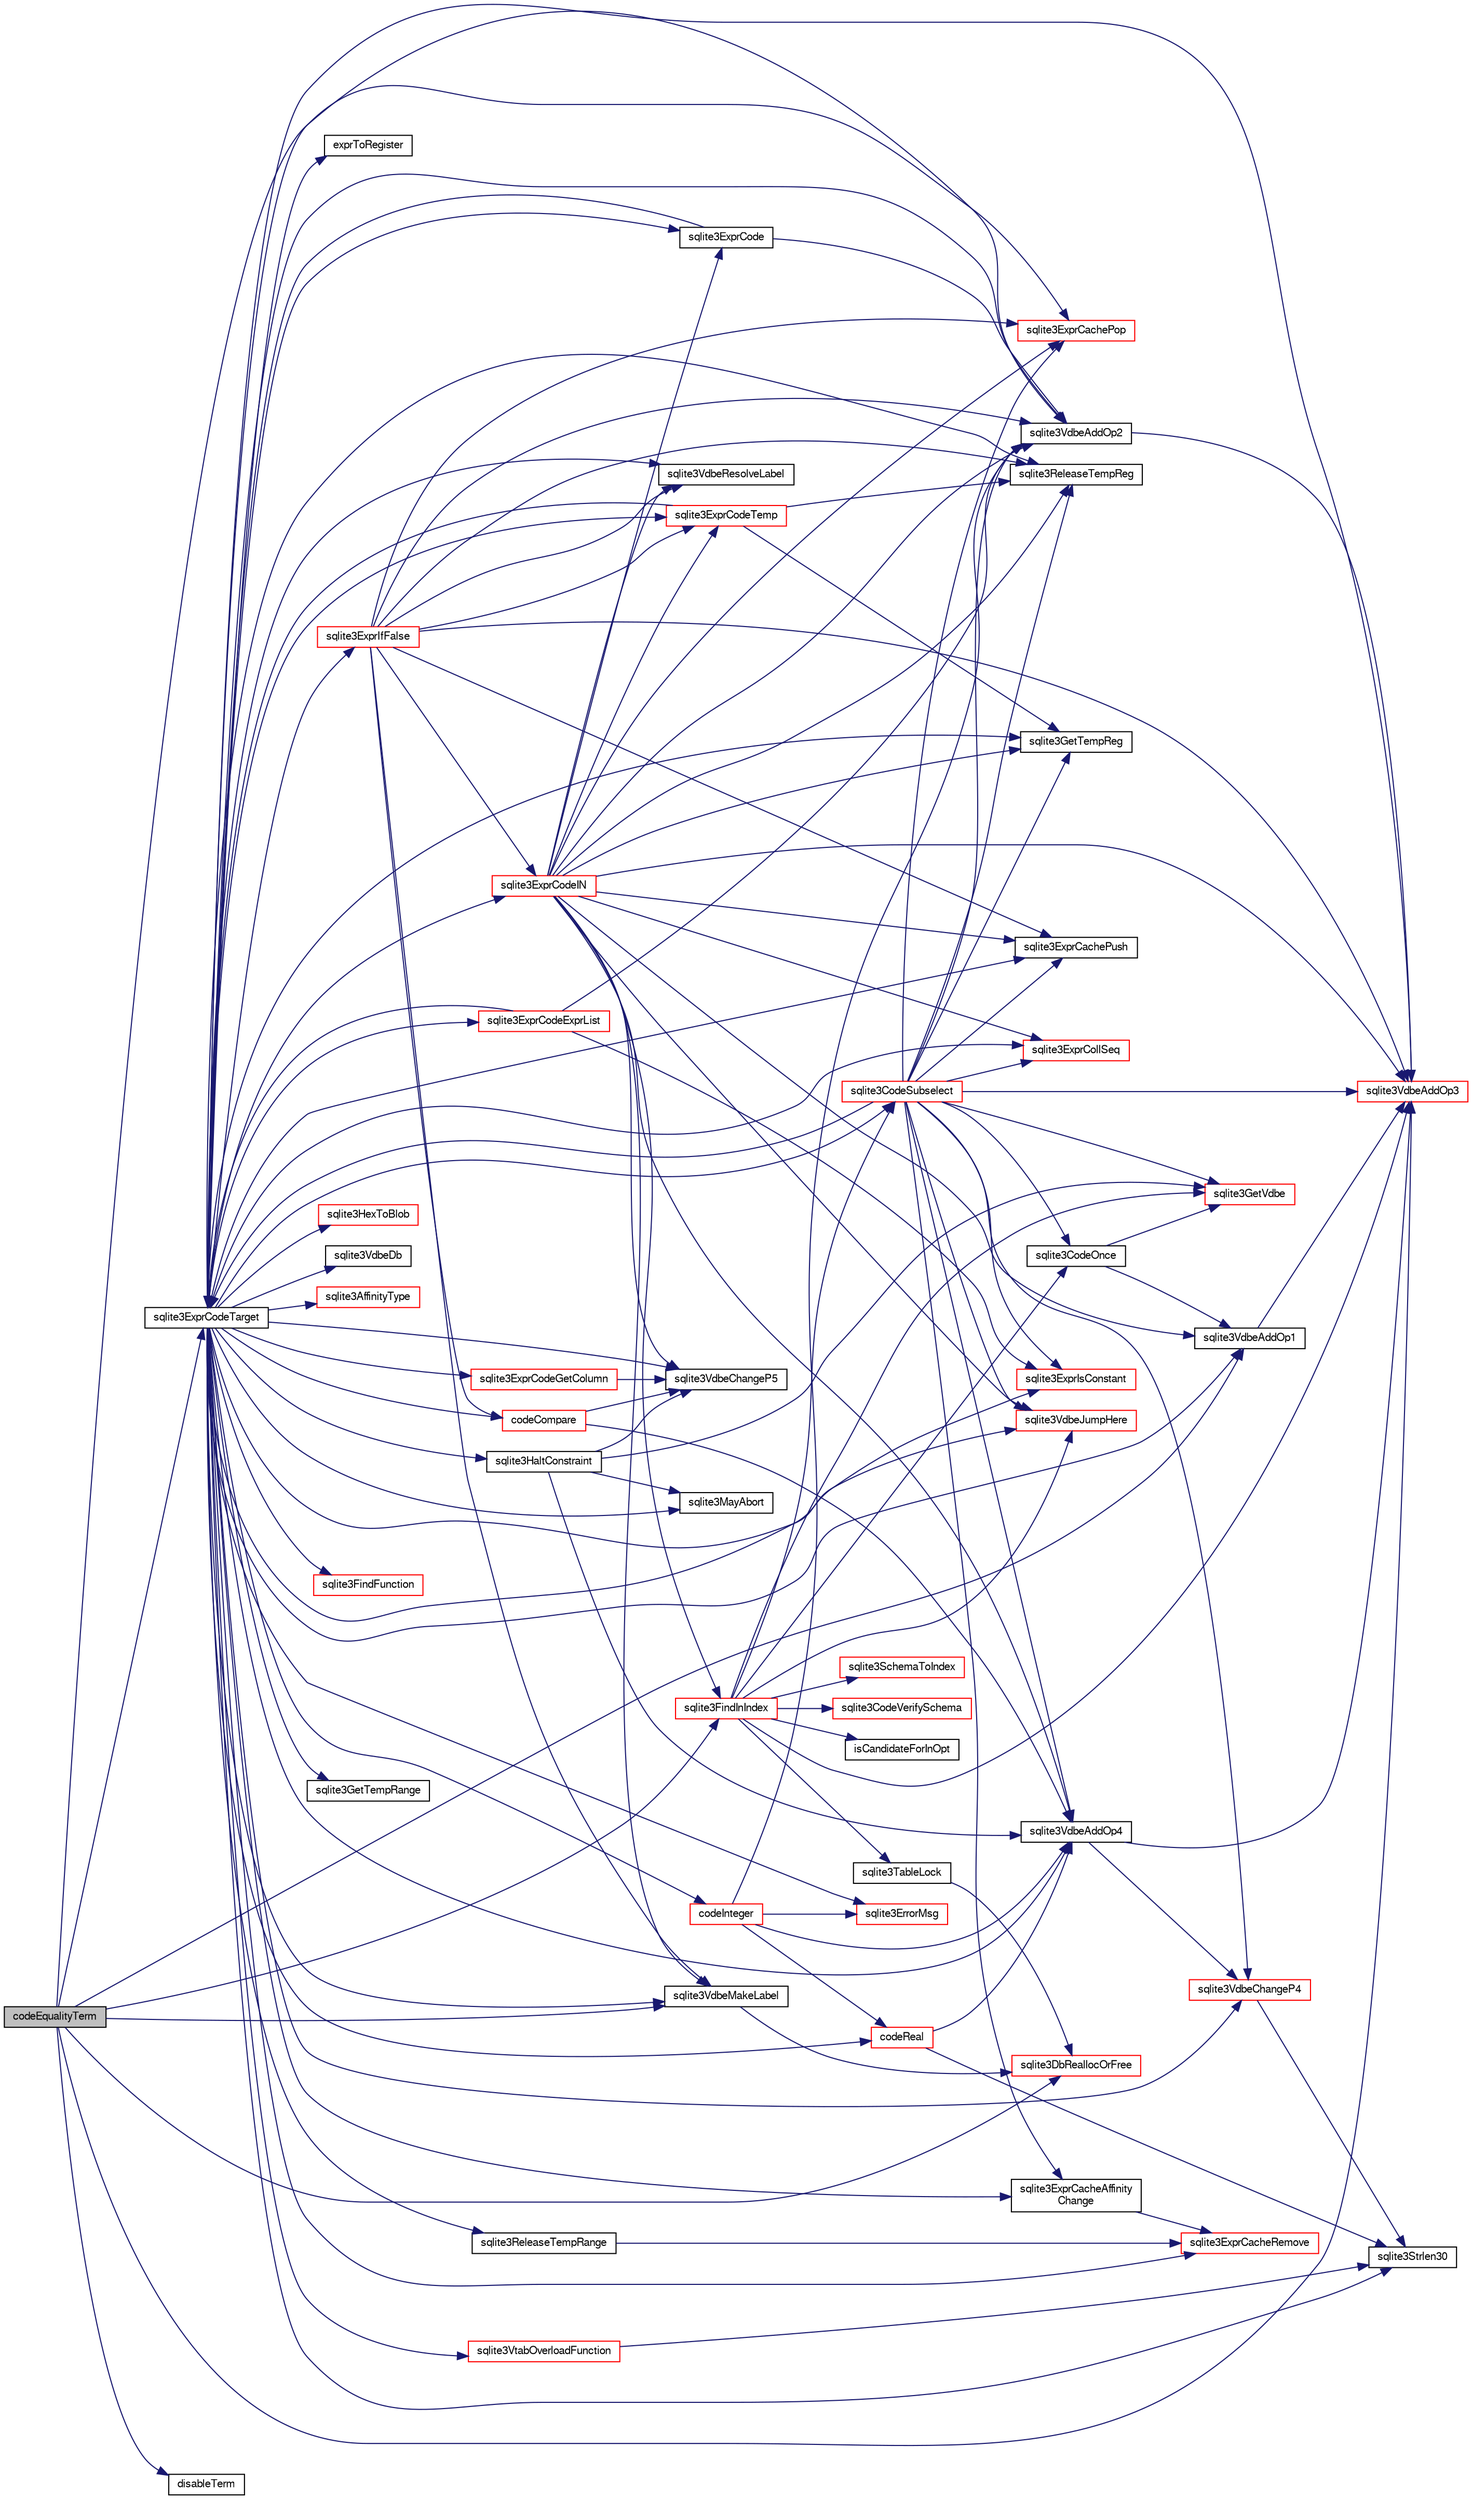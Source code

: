 digraph "codeEqualityTerm"
{
  edge [fontname="FreeSans",fontsize="10",labelfontname="FreeSans",labelfontsize="10"];
  node [fontname="FreeSans",fontsize="10",shape=record];
  rankdir="LR";
  Node51975 [label="codeEqualityTerm",height=0.2,width=0.4,color="black", fillcolor="grey75", style="filled", fontcolor="black"];
  Node51975 -> Node51976 [color="midnightblue",fontsize="10",style="solid",fontname="FreeSans"];
  Node51976 [label="sqlite3ExprCodeTarget",height=0.2,width=0.4,color="black", fillcolor="white", style="filled",URL="$sqlite3_8c.html#a4f308397a0a3ed299ed31aaa1ae2a293"];
  Node51976 -> Node51977 [color="midnightblue",fontsize="10",style="solid",fontname="FreeSans"];
  Node51977 [label="sqlite3VdbeAddOp3",height=0.2,width=0.4,color="red", fillcolor="white", style="filled",URL="$sqlite3_8c.html#a29b4560b019211a73e1478cec7468345"];
  Node51976 -> Node52261 [color="midnightblue",fontsize="10",style="solid",fontname="FreeSans"];
  Node52261 [label="sqlite3ExprCodeGetColumn",height=0.2,width=0.4,color="red", fillcolor="white", style="filled",URL="$sqlite3_8c.html#a053723da492b5bb45cb8df75c733155d"];
  Node52261 -> Node52320 [color="midnightblue",fontsize="10",style="solid",fontname="FreeSans"];
  Node52320 [label="sqlite3VdbeChangeP5",height=0.2,width=0.4,color="black", fillcolor="white", style="filled",URL="$sqlite3_8c.html#a4dde2e4087eda945511b05d667050740"];
  Node51976 -> Node52322 [color="midnightblue",fontsize="10",style="solid",fontname="FreeSans"];
  Node52322 [label="codeInteger",height=0.2,width=0.4,color="red", fillcolor="white", style="filled",URL="$sqlite3_8c.html#aed36006f29dec5c2f70f13c970ce6961"];
  Node52322 -> Node52264 [color="midnightblue",fontsize="10",style="solid",fontname="FreeSans"];
  Node52264 [label="sqlite3VdbeAddOp2",height=0.2,width=0.4,color="black", fillcolor="white", style="filled",URL="$sqlite3_8c.html#ae87204d7b069da19e4db0404c6deaae5"];
  Node52264 -> Node51977 [color="midnightblue",fontsize="10",style="solid",fontname="FreeSans"];
  Node52322 -> Node52325 [color="midnightblue",fontsize="10",style="solid",fontname="FreeSans"];
  Node52325 [label="sqlite3VdbeAddOp4",height=0.2,width=0.4,color="black", fillcolor="white", style="filled",URL="$sqlite3_8c.html#a739d7a47b1c11779283b7797ea7e1d4d"];
  Node52325 -> Node51977 [color="midnightblue",fontsize="10",style="solid",fontname="FreeSans"];
  Node52325 -> Node52313 [color="midnightblue",fontsize="10",style="solid",fontname="FreeSans"];
  Node52313 [label="sqlite3VdbeChangeP4",height=0.2,width=0.4,color="red", fillcolor="white", style="filled",URL="$sqlite3_8c.html#add0d891a062d044a0c7e6fc072702830"];
  Node52313 -> Node52043 [color="midnightblue",fontsize="10",style="solid",fontname="FreeSans"];
  Node52043 [label="sqlite3Strlen30",height=0.2,width=0.4,color="black", fillcolor="white", style="filled",URL="$sqlite3_8c.html#a3dcd80ba41f1a308193dee74857b62a7"];
  Node52322 -> Node52302 [color="midnightblue",fontsize="10",style="solid",fontname="FreeSans"];
  Node52302 [label="sqlite3ErrorMsg",height=0.2,width=0.4,color="red", fillcolor="white", style="filled",URL="$sqlite3_8c.html#aee2798e173651adae0f9c85469f3457d"];
  Node52322 -> Node52326 [color="midnightblue",fontsize="10",style="solid",fontname="FreeSans"];
  Node52326 [label="codeReal",height=0.2,width=0.4,color="red", fillcolor="white", style="filled",URL="$sqlite3_8c.html#a1f691989c09f7dfea94ec2b60c6b70bd"];
  Node52326 -> Node52043 [color="midnightblue",fontsize="10",style="solid",fontname="FreeSans"];
  Node52326 -> Node52325 [color="midnightblue",fontsize="10",style="solid",fontname="FreeSans"];
  Node51976 -> Node52326 [color="midnightblue",fontsize="10",style="solid",fontname="FreeSans"];
  Node51976 -> Node52325 [color="midnightblue",fontsize="10",style="solid",fontname="FreeSans"];
  Node51976 -> Node52264 [color="midnightblue",fontsize="10",style="solid",fontname="FreeSans"];
  Node51976 -> Node52043 [color="midnightblue",fontsize="10",style="solid",fontname="FreeSans"];
  Node51976 -> Node52304 [color="midnightblue",fontsize="10",style="solid",fontname="FreeSans"];
  Node52304 [label="sqlite3HexToBlob",height=0.2,width=0.4,color="red", fillcolor="white", style="filled",URL="$sqlite3_8c.html#a6ef78c15c318f47aedcab51f590de78d"];
  Node51976 -> Node52268 [color="midnightblue",fontsize="10",style="solid",fontname="FreeSans"];
  Node52268 [label="sqlite3VdbeDb",height=0.2,width=0.4,color="black", fillcolor="white", style="filled",URL="$sqlite3_8c.html#a6cb1b36e2823fc3eff25dc162f71f28b"];
  Node51976 -> Node52313 [color="midnightblue",fontsize="10",style="solid",fontname="FreeSans"];
  Node51976 -> Node52271 [color="midnightblue",fontsize="10",style="solid",fontname="FreeSans"];
  Node52271 [label="sqlite3AffinityType",height=0.2,width=0.4,color="red", fillcolor="white", style="filled",URL="$sqlite3_8c.html#ad3b6641027549ec6634f6239256676bd"];
  Node51976 -> Node52327 [color="midnightblue",fontsize="10",style="solid",fontname="FreeSans"];
  Node52327 [label="sqlite3ExprCacheAffinity\lChange",height=0.2,width=0.4,color="black", fillcolor="white", style="filled",URL="$sqlite3_8c.html#ae2ddbefd00ac32ed8a46309e7dc19a2e"];
  Node52327 -> Node52328 [color="midnightblue",fontsize="10",style="solid",fontname="FreeSans"];
  Node52328 [label="sqlite3ExprCacheRemove",height=0.2,width=0.4,color="red", fillcolor="white", style="filled",URL="$sqlite3_8c.html#a8b53d9568d9b40b6fc39428b3a19bc5d"];
  Node51976 -> Node52330 [color="midnightblue",fontsize="10",style="solid",fontname="FreeSans"];
  Node52330 [label="sqlite3ExprCodeTemp",height=0.2,width=0.4,color="red", fillcolor="white", style="filled",URL="$sqlite3_8c.html#a3bc5c1ccb3c5851847e2aeb4a84ae1fc"];
  Node52330 -> Node52992 [color="midnightblue",fontsize="10",style="solid",fontname="FreeSans"];
  Node52992 [label="sqlite3GetTempReg",height=0.2,width=0.4,color="black", fillcolor="white", style="filled",URL="$sqlite3_8c.html#ab58586b4abaefcc5df42af9d1e84d8fb"];
  Node52330 -> Node51976 [color="midnightblue",fontsize="10",style="solid",fontname="FreeSans"];
  Node52330 -> Node52993 [color="midnightblue",fontsize="10",style="solid",fontname="FreeSans"];
  Node52993 [label="sqlite3ReleaseTempReg",height=0.2,width=0.4,color="black", fillcolor="white", style="filled",URL="$sqlite3_8c.html#a48d55dce63ac590c3b0fc464abb67ad7"];
  Node51976 -> Node52994 [color="midnightblue",fontsize="10",style="solid",fontname="FreeSans"];
  Node52994 [label="codeCompare",height=0.2,width=0.4,color="red", fillcolor="white", style="filled",URL="$sqlite3_8c.html#a8cca26a71db22ffabf292736aefd31a9"];
  Node52994 -> Node52325 [color="midnightblue",fontsize="10",style="solid",fontname="FreeSans"];
  Node52994 -> Node52320 [color="midnightblue",fontsize="10",style="solid",fontname="FreeSans"];
  Node51976 -> Node52319 [color="midnightblue",fontsize="10",style="solid",fontname="FreeSans"];
  Node52319 [label="sqlite3VdbeAddOp1",height=0.2,width=0.4,color="black", fillcolor="white", style="filled",URL="$sqlite3_8c.html#a6207112b1851d7e7d76e887ef6d72d5a"];
  Node52319 -> Node51977 [color="midnightblue",fontsize="10",style="solid",fontname="FreeSans"];
  Node51976 -> Node53001 [color="midnightblue",fontsize="10",style="solid",fontname="FreeSans"];
  Node53001 [label="sqlite3VdbeJumpHere",height=0.2,width=0.4,color="red", fillcolor="white", style="filled",URL="$sqlite3_8c.html#a95562175c9105ba0abe1d4dc6f8a39d4"];
  Node51976 -> Node52302 [color="midnightblue",fontsize="10",style="solid",fontname="FreeSans"];
  Node51976 -> Node53003 [color="midnightblue",fontsize="10",style="solid",fontname="FreeSans"];
  Node53003 [label="sqlite3FindFunction",height=0.2,width=0.4,color="red", fillcolor="white", style="filled",URL="$sqlite3_8c.html#a5138472d62a50ed750b51d3b3f19d954"];
  Node51976 -> Node53005 [color="midnightblue",fontsize="10",style="solid",fontname="FreeSans"];
  Node53005 [label="sqlite3VdbeMakeLabel",height=0.2,width=0.4,color="black", fillcolor="white", style="filled",URL="$sqlite3_8c.html#acf57ce8fb6f3c634375c019f5ebe66f6"];
  Node53005 -> Node52051 [color="midnightblue",fontsize="10",style="solid",fontname="FreeSans"];
  Node52051 [label="sqlite3DbReallocOrFree",height=0.2,width=0.4,color="red", fillcolor="white", style="filled",URL="$sqlite3_8c.html#a532a9fd62eeb46b61885a0fff075231c"];
  Node51976 -> Node53006 [color="midnightblue",fontsize="10",style="solid",fontname="FreeSans"];
  Node53006 [label="sqlite3ExprCode",height=0.2,width=0.4,color="black", fillcolor="white", style="filled",URL="$sqlite3_8c.html#a75f270fb0b111b86924cca4ea507b417"];
  Node53006 -> Node52264 [color="midnightblue",fontsize="10",style="solid",fontname="FreeSans"];
  Node53006 -> Node51976 [color="midnightblue",fontsize="10",style="solid",fontname="FreeSans"];
  Node51976 -> Node52328 [color="midnightblue",fontsize="10",style="solid",fontname="FreeSans"];
  Node51976 -> Node53007 [color="midnightblue",fontsize="10",style="solid",fontname="FreeSans"];
  Node53007 [label="sqlite3ExprCachePush",height=0.2,width=0.4,color="black", fillcolor="white", style="filled",URL="$sqlite3_8c.html#a90233ce12875e170a87746ef3fa1d691"];
  Node51976 -> Node53008 [color="midnightblue",fontsize="10",style="solid",fontname="FreeSans"];
  Node53008 [label="sqlite3ExprCachePop",height=0.2,width=0.4,color="red", fillcolor="white", style="filled",URL="$sqlite3_8c.html#afc801698332f063ac2e24fa5856939c6"];
  Node51976 -> Node53009 [color="midnightblue",fontsize="10",style="solid",fontname="FreeSans"];
  Node53009 [label="sqlite3VdbeResolveLabel",height=0.2,width=0.4,color="black", fillcolor="white", style="filled",URL="$sqlite3_8c.html#a0a86f82356e392d9a84a008559c1aeeb"];
  Node51976 -> Node53010 [color="midnightblue",fontsize="10",style="solid",fontname="FreeSans"];
  Node53010 [label="sqlite3ExprIsConstant",height=0.2,width=0.4,color="red", fillcolor="white", style="filled",URL="$sqlite3_8c.html#a5612940e28d7d8f6994f756d0b8d9e3a"];
  Node51976 -> Node52996 [color="midnightblue",fontsize="10",style="solid",fontname="FreeSans"];
  Node52996 [label="sqlite3ExprCollSeq",height=0.2,width=0.4,color="red", fillcolor="white", style="filled",URL="$sqlite3_8c.html#af36e271ed5ce13d4f2d088a766529574"];
  Node51976 -> Node53011 [color="midnightblue",fontsize="10",style="solid",fontname="FreeSans"];
  Node53011 [label="sqlite3GetTempRange",height=0.2,width=0.4,color="black", fillcolor="white", style="filled",URL="$sqlite3_8c.html#a75c8f9ab8d6f3d1dfe6fe777928fba61"];
  Node51976 -> Node53012 [color="midnightblue",fontsize="10",style="solid",fontname="FreeSans"];
  Node53012 [label="sqlite3ExprCodeExprList",height=0.2,width=0.4,color="red", fillcolor="white", style="filled",URL="$sqlite3_8c.html#a05b2b3dc3de7565de24eb3a2ff4e9566"];
  Node53012 -> Node53010 [color="midnightblue",fontsize="10",style="solid",fontname="FreeSans"];
  Node53012 -> Node51976 [color="midnightblue",fontsize="10",style="solid",fontname="FreeSans"];
  Node53012 -> Node52264 [color="midnightblue",fontsize="10",style="solid",fontname="FreeSans"];
  Node51976 -> Node53014 [color="midnightblue",fontsize="10",style="solid",fontname="FreeSans"];
  Node53014 [label="sqlite3VtabOverloadFunction",height=0.2,width=0.4,color="red", fillcolor="white", style="filled",URL="$sqlite3_8c.html#a0098c859c26e3bf31c4e0ccc28a383e3"];
  Node53014 -> Node52043 [color="midnightblue",fontsize="10",style="solid",fontname="FreeSans"];
  Node51976 -> Node52320 [color="midnightblue",fontsize="10",style="solid",fontname="FreeSans"];
  Node51976 -> Node53015 [color="midnightblue",fontsize="10",style="solid",fontname="FreeSans"];
  Node53015 [label="sqlite3ReleaseTempRange",height=0.2,width=0.4,color="black", fillcolor="white", style="filled",URL="$sqlite3_8c.html#ac6e5c116ee77134890c274aeeef6196d"];
  Node53015 -> Node52328 [color="midnightblue",fontsize="10",style="solid",fontname="FreeSans"];
  Node51976 -> Node53016 [color="midnightblue",fontsize="10",style="solid",fontname="FreeSans"];
  Node53016 [label="sqlite3CodeSubselect",height=0.2,width=0.4,color="red", fillcolor="white", style="filled",URL="$sqlite3_8c.html#aa69b46d2204a1d1b110107a1be12ee0c"];
  Node53016 -> Node53017 [color="midnightblue",fontsize="10",style="solid",fontname="FreeSans"];
  Node53017 [label="sqlite3GetVdbe",height=0.2,width=0.4,color="red", fillcolor="white", style="filled",URL="$sqlite3_8c.html#a76b721dcd00b0587308547594cb6c1f4"];
  Node53016 -> Node53007 [color="midnightblue",fontsize="10",style="solid",fontname="FreeSans"];
  Node53016 -> Node53020 [color="midnightblue",fontsize="10",style="solid",fontname="FreeSans"];
  Node53020 [label="sqlite3CodeOnce",height=0.2,width=0.4,color="black", fillcolor="white", style="filled",URL="$sqlite3_8c.html#a5ecd5f72b70f6492237c62035890eaf3"];
  Node53020 -> Node53017 [color="midnightblue",fontsize="10",style="solid",fontname="FreeSans"];
  Node53020 -> Node52319 [color="midnightblue",fontsize="10",style="solid",fontname="FreeSans"];
  Node53016 -> Node52325 [color="midnightblue",fontsize="10",style="solid",fontname="FreeSans"];
  Node53016 -> Node52264 [color="midnightblue",fontsize="10",style="solid",fontname="FreeSans"];
  Node53016 -> Node52996 [color="midnightblue",fontsize="10",style="solid",fontname="FreeSans"];
  Node53016 -> Node52992 [color="midnightblue",fontsize="10",style="solid",fontname="FreeSans"];
  Node53016 -> Node53010 [color="midnightblue",fontsize="10",style="solid",fontname="FreeSans"];
  Node53016 -> Node51977 [color="midnightblue",fontsize="10",style="solid",fontname="FreeSans"];
  Node53016 -> Node51976 [color="midnightblue",fontsize="10",style="solid",fontname="FreeSans"];
  Node53016 -> Node52327 [color="midnightblue",fontsize="10",style="solid",fontname="FreeSans"];
  Node53016 -> Node52993 [color="midnightblue",fontsize="10",style="solid",fontname="FreeSans"];
  Node53016 -> Node52313 [color="midnightblue",fontsize="10",style="solid",fontname="FreeSans"];
  Node53016 -> Node53001 [color="midnightblue",fontsize="10",style="solid",fontname="FreeSans"];
  Node53016 -> Node53008 [color="midnightblue",fontsize="10",style="solid",fontname="FreeSans"];
  Node51976 -> Node53141 [color="midnightblue",fontsize="10",style="solid",fontname="FreeSans"];
  Node53141 [label="sqlite3ExprCodeIN",height=0.2,width=0.4,color="red", fillcolor="white", style="filled",URL="$sqlite3_8c.html#ad9cf4f5b5ffb90c24a4a0900c8626193"];
  Node53141 -> Node53142 [color="midnightblue",fontsize="10",style="solid",fontname="FreeSans"];
  Node53142 [label="sqlite3FindInIndex",height=0.2,width=0.4,color="red", fillcolor="white", style="filled",URL="$sqlite3_8c.html#af7d8c56ab0231f44bb5f87b3fafeffb2"];
  Node53142 -> Node53017 [color="midnightblue",fontsize="10",style="solid",fontname="FreeSans"];
  Node53142 -> Node53143 [color="midnightblue",fontsize="10",style="solid",fontname="FreeSans"];
  Node53143 [label="isCandidateForInOpt",height=0.2,width=0.4,color="black", fillcolor="white", style="filled",URL="$sqlite3_8c.html#aab218bb4041dbddd76b1a0da6880797e"];
  Node53142 -> Node52969 [color="midnightblue",fontsize="10",style="solid",fontname="FreeSans"];
  Node52969 [label="sqlite3SchemaToIndex",height=0.2,width=0.4,color="red", fillcolor="white", style="filled",URL="$sqlite3_8c.html#ad9ef77a42022f1f8c8ab71b5761f5134"];
  Node53142 -> Node53144 [color="midnightblue",fontsize="10",style="solid",fontname="FreeSans"];
  Node53144 [label="sqlite3CodeVerifySchema",height=0.2,width=0.4,color="red", fillcolor="white", style="filled",URL="$sqlite3_8c.html#ad9d8708d96f8416ec59ebf41c57000f9"];
  Node53142 -> Node53146 [color="midnightblue",fontsize="10",style="solid",fontname="FreeSans"];
  Node53146 [label="sqlite3TableLock",height=0.2,width=0.4,color="black", fillcolor="white", style="filled",URL="$sqlite3_8c.html#a13be5e81f379c515f270f6f2a3bb63a7"];
  Node53146 -> Node52051 [color="midnightblue",fontsize="10",style="solid",fontname="FreeSans"];
  Node53142 -> Node53020 [color="midnightblue",fontsize="10",style="solid",fontname="FreeSans"];
  Node53142 -> Node53001 [color="midnightblue",fontsize="10",style="solid",fontname="FreeSans"];
  Node53142 -> Node51977 [color="midnightblue",fontsize="10",style="solid",fontname="FreeSans"];
  Node53142 -> Node53016 [color="midnightblue",fontsize="10",style="solid",fontname="FreeSans"];
  Node53141 -> Node53007 [color="midnightblue",fontsize="10",style="solid",fontname="FreeSans"];
  Node53141 -> Node52992 [color="midnightblue",fontsize="10",style="solid",fontname="FreeSans"];
  Node53141 -> Node53006 [color="midnightblue",fontsize="10",style="solid",fontname="FreeSans"];
  Node53141 -> Node52996 [color="midnightblue",fontsize="10",style="solid",fontname="FreeSans"];
  Node53141 -> Node53005 [color="midnightblue",fontsize="10",style="solid",fontname="FreeSans"];
  Node53141 -> Node51977 [color="midnightblue",fontsize="10",style="solid",fontname="FreeSans"];
  Node53141 -> Node52330 [color="midnightblue",fontsize="10",style="solid",fontname="FreeSans"];
  Node53141 -> Node52325 [color="midnightblue",fontsize="10",style="solid",fontname="FreeSans"];
  Node53141 -> Node52320 [color="midnightblue",fontsize="10",style="solid",fontname="FreeSans"];
  Node53141 -> Node52993 [color="midnightblue",fontsize="10",style="solid",fontname="FreeSans"];
  Node53141 -> Node52264 [color="midnightblue",fontsize="10",style="solid",fontname="FreeSans"];
  Node53141 -> Node53009 [color="midnightblue",fontsize="10",style="solid",fontname="FreeSans"];
  Node53141 -> Node52319 [color="midnightblue",fontsize="10",style="solid",fontname="FreeSans"];
  Node53141 -> Node53001 [color="midnightblue",fontsize="10",style="solid",fontname="FreeSans"];
  Node53141 -> Node53008 [color="midnightblue",fontsize="10",style="solid",fontname="FreeSans"];
  Node51976 -> Node52992 [color="midnightblue",fontsize="10",style="solid",fontname="FreeSans"];
  Node51976 -> Node52993 [color="midnightblue",fontsize="10",style="solid",fontname="FreeSans"];
  Node51976 -> Node53140 [color="midnightblue",fontsize="10",style="solid",fontname="FreeSans"];
  Node53140 [label="exprToRegister",height=0.2,width=0.4,color="black", fillcolor="white", style="filled",URL="$sqlite3_8c.html#a8ef721aa250baccf2e7ba453520b0d5f"];
  Node51976 -> Node53137 [color="midnightblue",fontsize="10",style="solid",fontname="FreeSans"];
  Node53137 [label="sqlite3ExprIfFalse",height=0.2,width=0.4,color="red", fillcolor="white", style="filled",URL="$sqlite3_8c.html#af97ecccb5d56e321e118414b08f65b71"];
  Node53137 -> Node53007 [color="midnightblue",fontsize="10",style="solid",fontname="FreeSans"];
  Node53137 -> Node53008 [color="midnightblue",fontsize="10",style="solid",fontname="FreeSans"];
  Node53137 -> Node53005 [color="midnightblue",fontsize="10",style="solid",fontname="FreeSans"];
  Node53137 -> Node53009 [color="midnightblue",fontsize="10",style="solid",fontname="FreeSans"];
  Node53137 -> Node52330 [color="midnightblue",fontsize="10",style="solid",fontname="FreeSans"];
  Node53137 -> Node52994 [color="midnightblue",fontsize="10",style="solid",fontname="FreeSans"];
  Node53137 -> Node52264 [color="midnightblue",fontsize="10",style="solid",fontname="FreeSans"];
  Node53137 -> Node53141 [color="midnightblue",fontsize="10",style="solid",fontname="FreeSans"];
  Node53137 -> Node51977 [color="midnightblue",fontsize="10",style="solid",fontname="FreeSans"];
  Node53137 -> Node52993 [color="midnightblue",fontsize="10",style="solid",fontname="FreeSans"];
  Node51976 -> Node53248 [color="midnightblue",fontsize="10",style="solid",fontname="FreeSans"];
  Node53248 [label="sqlite3MayAbort",height=0.2,width=0.4,color="black", fillcolor="white", style="filled",URL="$sqlite3_8c.html#a700db222a53c596ad5a0aef2c07a12ef"];
  Node51976 -> Node53249 [color="midnightblue",fontsize="10",style="solid",fontname="FreeSans"];
  Node53249 [label="sqlite3HaltConstraint",height=0.2,width=0.4,color="black", fillcolor="white", style="filled",URL="$sqlite3_8c.html#a1d9375ff5f2bf176b6f08662ebca50bd"];
  Node53249 -> Node53017 [color="midnightblue",fontsize="10",style="solid",fontname="FreeSans"];
  Node53249 -> Node53248 [color="midnightblue",fontsize="10",style="solid",fontname="FreeSans"];
  Node53249 -> Node52325 [color="midnightblue",fontsize="10",style="solid",fontname="FreeSans"];
  Node53249 -> Node52320 [color="midnightblue",fontsize="10",style="solid",fontname="FreeSans"];
  Node51975 -> Node52264 [color="midnightblue",fontsize="10",style="solid",fontname="FreeSans"];
  Node51975 -> Node53142 [color="midnightblue",fontsize="10",style="solid",fontname="FreeSans"];
  Node51975 -> Node53005 [color="midnightblue",fontsize="10",style="solid",fontname="FreeSans"];
  Node51975 -> Node52051 [color="midnightblue",fontsize="10",style="solid",fontname="FreeSans"];
  Node51975 -> Node51977 [color="midnightblue",fontsize="10",style="solid",fontname="FreeSans"];
  Node51975 -> Node52319 [color="midnightblue",fontsize="10",style="solid",fontname="FreeSans"];
  Node51975 -> Node53219 [color="midnightblue",fontsize="10",style="solid",fontname="FreeSans"];
  Node53219 [label="disableTerm",height=0.2,width=0.4,color="black", fillcolor="white", style="filled",URL="$sqlite3_8c.html#a50a51e3dca3d19babeb17d2577889492"];
}
